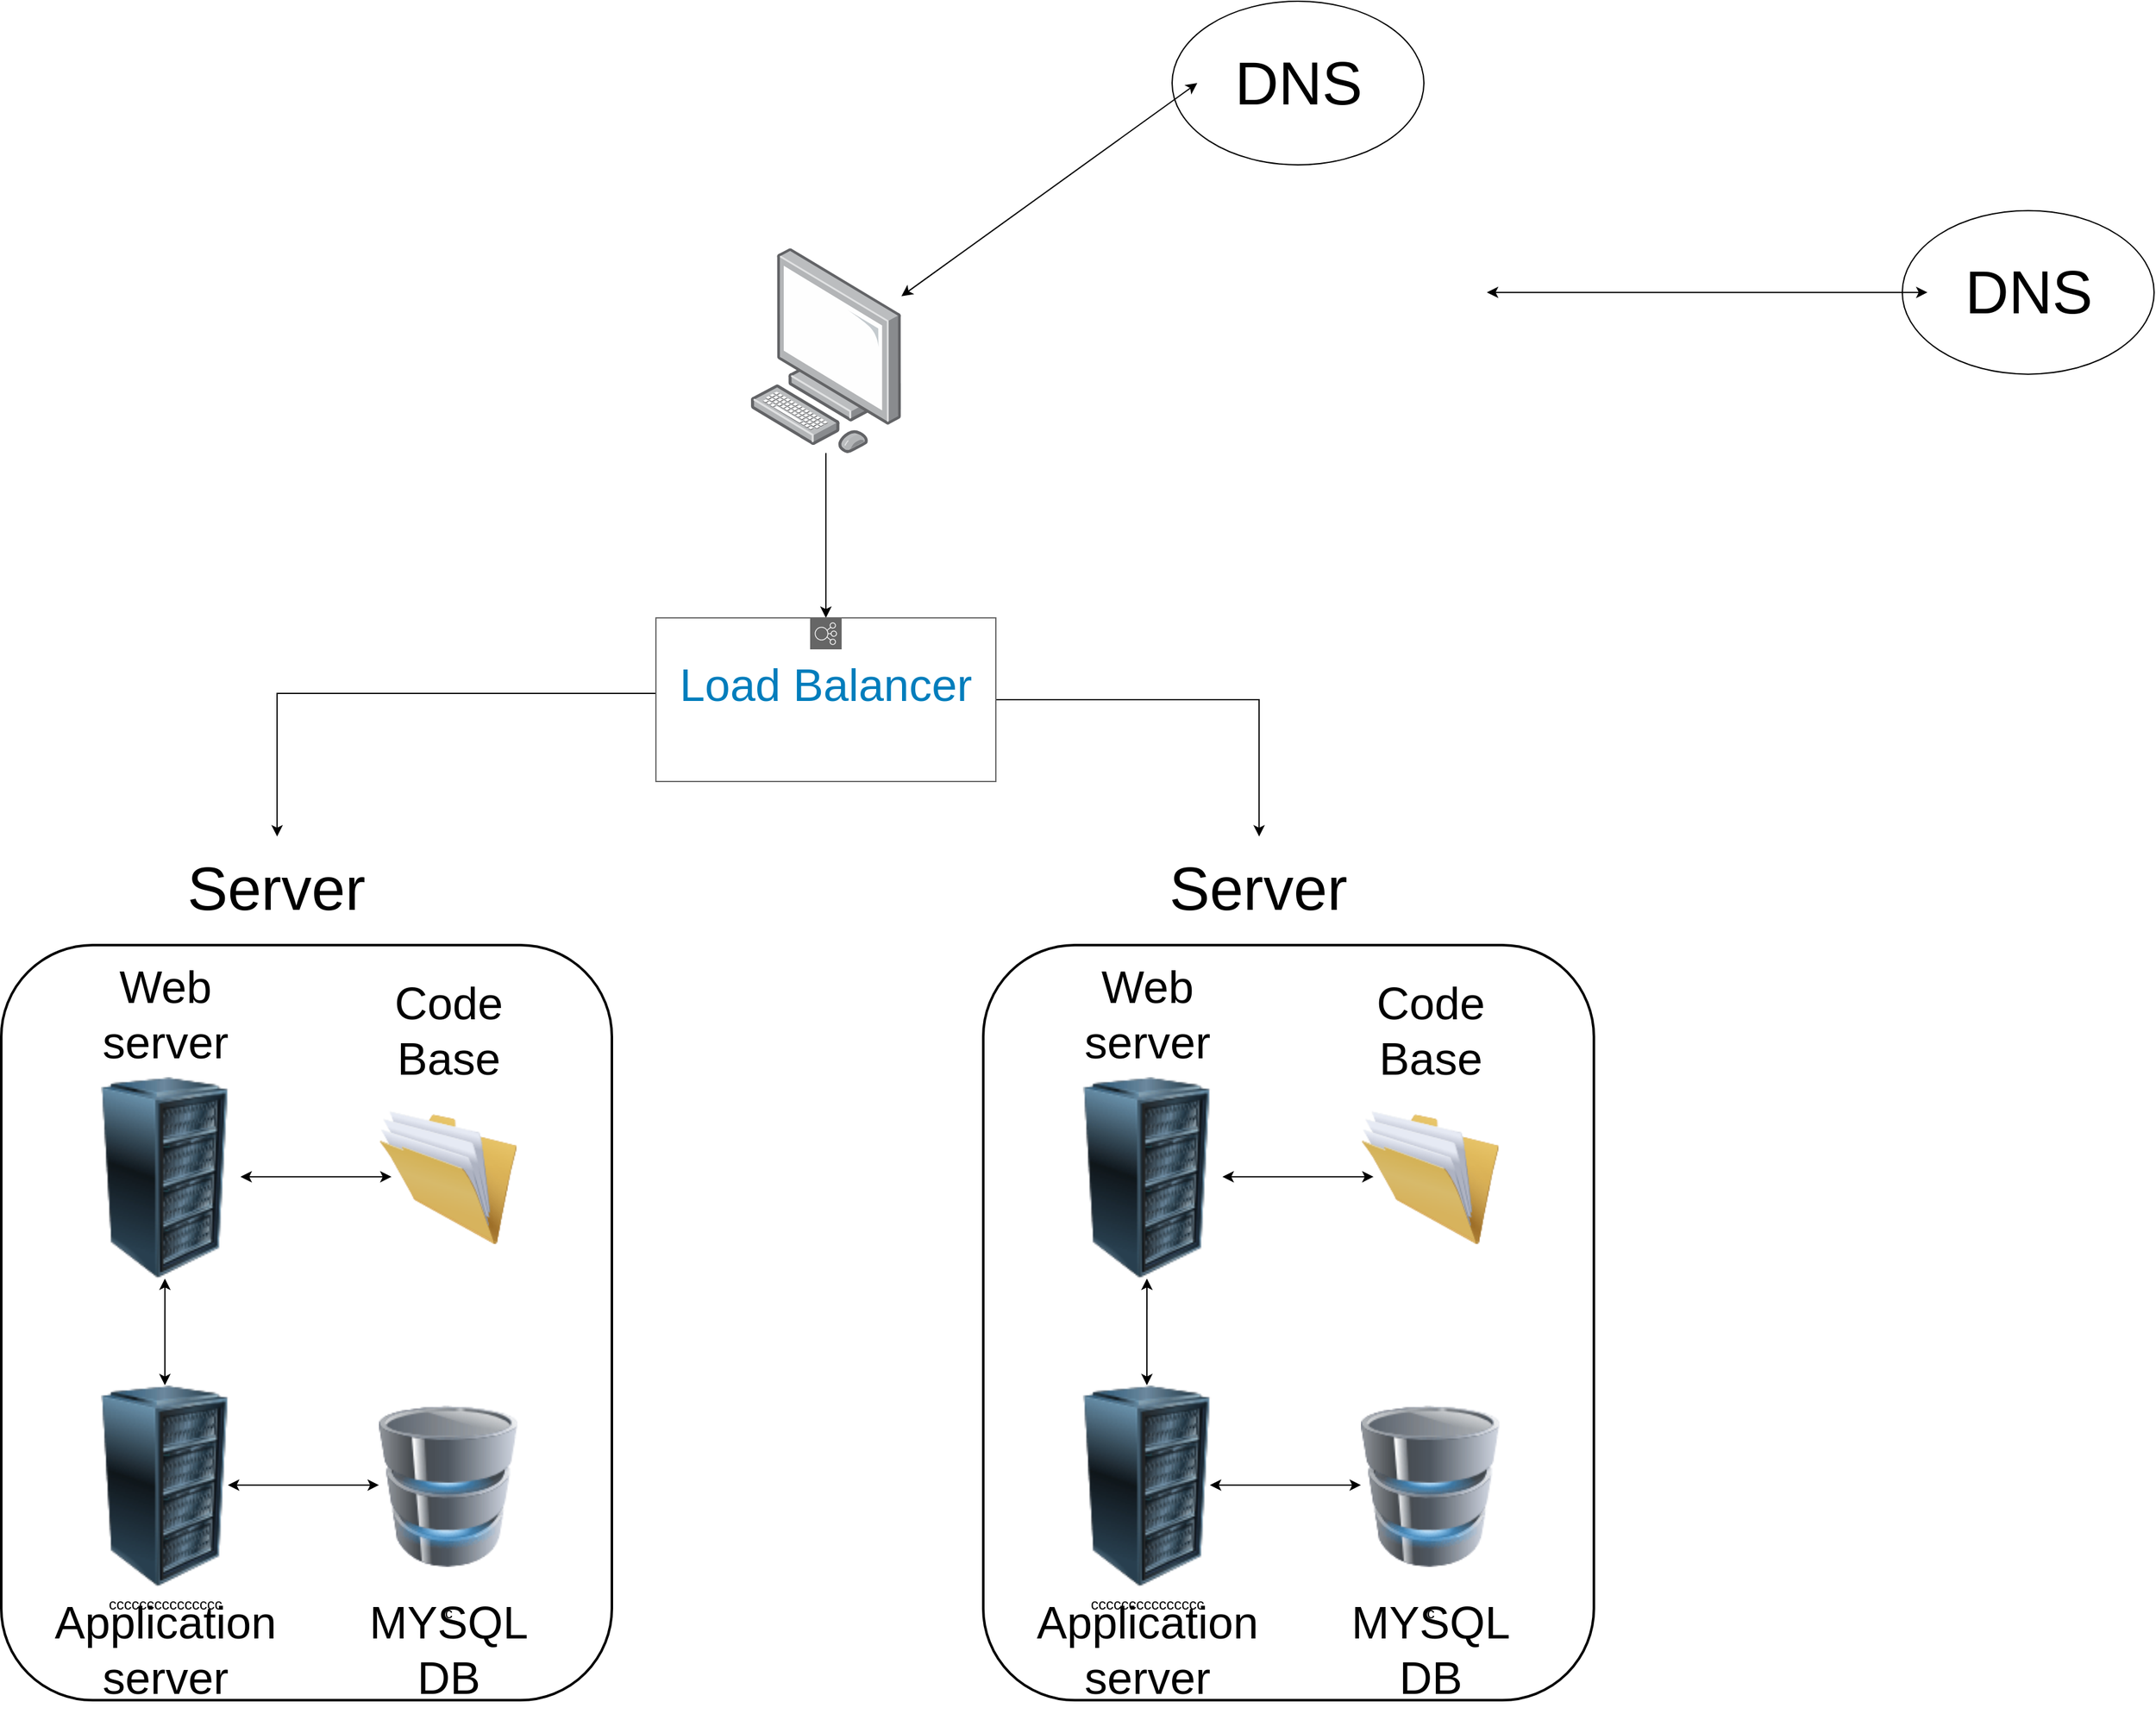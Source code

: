 <mxfile version="21.7.2" type="github">
  <diagram name="Page-1" id="822b0af5-4adb-64df-f703-e8dfc1f81529">
    <mxGraphModel dx="1600" dy="869" grid="1" gridSize="10" guides="1" tooltips="1" connect="1" arrows="1" fold="1" page="1" pageScale="1" pageWidth="1100" pageHeight="850" background="none" math="0" shadow="0">
      <root>
        <mxCell id="0" />
        <mxCell id="1" parent="0" />
        <mxCell id="ULzSa3rQIOnoUFM7LlT5-6" style="edgeStyle=orthogonalEdgeStyle;rounded=0;orthogonalLoop=1;jettySize=auto;html=1;entryX=0.51;entryY=-0.09;entryDx=0;entryDy=0;entryPerimeter=0;" edge="1" parent="1" source="ULzSa3rQIOnoUFM7LlT5-26" target="t5K60pOXcwjWEz2N4Qyh-7">
          <mxGeometry relative="1" as="geometry">
            <Array as="points">
              <mxPoint x="309" y="690" />
            </Array>
          </mxGeometry>
        </mxCell>
        <mxCell id="ULzSa3rQIOnoUFM7LlT5-27" style="edgeStyle=orthogonalEdgeStyle;rounded=0;orthogonalLoop=1;jettySize=auto;html=1;" edge="1" parent="1" source="t5K60pOXcwjWEz2N4Qyh-1" target="ULzSa3rQIOnoUFM7LlT5-26">
          <mxGeometry relative="1" as="geometry" />
        </mxCell>
        <mxCell id="t5K60pOXcwjWEz2N4Qyh-1" value="" style="image;points=[];aspect=fixed;html=1;align=center;shadow=0;dashed=0;image=img/lib/allied_telesis/computer_and_terminals/Personal_Computer.svg;" parent="1" vertex="1">
          <mxGeometry x="685" y="336.32" width="120" height="162.63" as="geometry" />
        </mxCell>
        <mxCell id="t5K60pOXcwjWEz2N4Qyh-2" value="" style="image;html=1;image=img/lib/clip_art/computers/Server_Rack_128x128.png" parent="1" vertex="1">
          <mxGeometry x="150" y="995" width="140" height="160" as="geometry" />
        </mxCell>
        <mxCell id="t5K60pOXcwjWEz2N4Qyh-4" value="ccccccccccccccc" style="image;html=1;image=img/lib/clip_art/computers/Server_Rack_128x128.png" parent="1" vertex="1">
          <mxGeometry x="150" y="1240" width="140" height="160" as="geometry" />
        </mxCell>
        <mxCell id="t5K60pOXcwjWEz2N4Qyh-5" value="" style="rounded=1;whiteSpace=wrap;html=1;fillColor=none;strokeColor=#000000;strokeWidth=2;" parent="1" vertex="1">
          <mxGeometry x="90" y="890" width="485" height="600" as="geometry" />
        </mxCell>
        <mxCell id="t5K60pOXcwjWEz2N4Qyh-6" value="" style="ellipse;whiteSpace=wrap;html=1;" parent="1" vertex="1">
          <mxGeometry x="1020" y="140" width="200" height="130" as="geometry" />
        </mxCell>
        <mxCell id="t5K60pOXcwjWEz2N4Qyh-7" value="&lt;font style=&quot;font-size: 48px;&quot;&gt;Server&lt;/font&gt;" style="text;html=1;align=center;verticalAlign=middle;resizable=0;points=[];autosize=1;strokeColor=none;fillColor=none;" parent="1" vertex="1">
          <mxGeometry x="227.5" y="810" width="160" height="70" as="geometry" />
        </mxCell>
        <mxCell id="t5K60pOXcwjWEz2N4Qyh-9" value="&lt;font style=&quot;&quot;&gt;&lt;font style=&quot;font-size: 36px;&quot;&gt;Web&lt;br&gt;server&lt;/font&gt;&lt;br&gt;&lt;/font&gt;" style="text;html=1;align=center;verticalAlign=middle;resizable=0;points=[];autosize=1;strokeColor=none;fillColor=none;" parent="1" vertex="1">
          <mxGeometry x="160" y="895" width="120" height="100" as="geometry" />
        </mxCell>
        <mxCell id="t5K60pOXcwjWEz2N4Qyh-10" value="&lt;font style=&quot;&quot;&gt;&lt;font style=&quot;font-size: 36px;&quot;&gt;Application&lt;br&gt;server&lt;/font&gt;&lt;br&gt;&lt;/font&gt;" style="text;html=1;align=center;verticalAlign=middle;resizable=0;points=[];autosize=1;strokeColor=none;fillColor=none;" parent="1" vertex="1">
          <mxGeometry x="120" y="1400" width="200" height="100" as="geometry" />
        </mxCell>
        <mxCell id="t5K60pOXcwjWEz2N4Qyh-15" value="" style="endArrow=classic;startArrow=classic;html=1;rounded=0;exitX=0.268;exitY=0.583;exitDx=0;exitDy=0;exitPerimeter=0;" parent="1" target="t5K60pOXcwjWEz2N4Qyh-2" edge="1" source="t5K60pOXcwjWEz2N4Qyh-5">
          <mxGeometry width="50" height="50" relative="1" as="geometry">
            <mxPoint x="550" y="470" as="sourcePoint" />
            <mxPoint x="600" y="420" as="targetPoint" />
          </mxGeometry>
        </mxCell>
        <mxCell id="t5K60pOXcwjWEz2N4Qyh-16" value="" style="endArrow=classic;startArrow=classic;html=1;rounded=0;entryX=0.1;entryY=0.5;entryDx=0;entryDy=0;entryPerimeter=0;" parent="1" source="t5K60pOXcwjWEz2N4Qyh-1" target="t5K60pOXcwjWEz2N4Qyh-6" edge="1">
          <mxGeometry width="50" height="50" relative="1" as="geometry">
            <mxPoint x="109.47" y="347.5" as="sourcePoint" />
            <mxPoint x="109.47" y="262.5" as="targetPoint" />
          </mxGeometry>
        </mxCell>
        <mxCell id="t5K60pOXcwjWEz2N4Qyh-17" value="&lt;font style=&quot;font-size: 48px;&quot;&gt;DNS&lt;/font&gt;" style="text;html=1;align=center;verticalAlign=middle;resizable=0;points=[];autosize=1;strokeColor=none;fillColor=none;" parent="1" vertex="1">
          <mxGeometry x="1060" y="170" width="120" height="70" as="geometry" />
        </mxCell>
        <mxCell id="t5K60pOXcwjWEz2N4Qyh-18" value="c" style="image;html=1;image=img/lib/clip_art/computers/Database_128x128.png" parent="1" vertex="1">
          <mxGeometry x="390" y="1233" width="110" height="174" as="geometry" />
        </mxCell>
        <mxCell id="t5K60pOXcwjWEz2N4Qyh-19" value="&lt;font style=&quot;&quot;&gt;&lt;span style=&quot;font-size: 36px;&quot;&gt;MYSQL&lt;br&gt;DB&lt;/span&gt;&lt;br&gt;&lt;/font&gt;" style="text;html=1;align=center;verticalAlign=middle;resizable=0;points=[];autosize=1;strokeColor=none;fillColor=none;" parent="1" vertex="1">
          <mxGeometry x="370" y="1400" width="150" height="100" as="geometry" />
        </mxCell>
        <mxCell id="t5K60pOXcwjWEz2N4Qyh-21" value="" style="endArrow=classic;startArrow=classic;html=1;rounded=0;" parent="1" edge="1">
          <mxGeometry width="50" height="50" relative="1" as="geometry">
            <mxPoint x="270" y="1319.09" as="sourcePoint" />
            <mxPoint x="390" y="1319.09" as="targetPoint" />
          </mxGeometry>
        </mxCell>
        <mxCell id="ULzSa3rQIOnoUFM7LlT5-3" value="" style="image;html=1;image=img/lib/clip_art/general/Full_Folder_128x128.png" vertex="1" parent="1">
          <mxGeometry x="390" y="1007.5" width="110" height="135" as="geometry" />
        </mxCell>
        <mxCell id="ULzSa3rQIOnoUFM7LlT5-4" value="" style="endArrow=classic;startArrow=classic;html=1;rounded=0;" edge="1" parent="1">
          <mxGeometry width="50" height="50" relative="1" as="geometry">
            <mxPoint x="280" y="1074.09" as="sourcePoint" />
            <mxPoint x="400" y="1074.09" as="targetPoint" />
          </mxGeometry>
        </mxCell>
        <mxCell id="ULzSa3rQIOnoUFM7LlT5-5" value="&lt;font style=&quot;&quot;&gt;&lt;span style=&quot;font-size: 36px;&quot;&gt;Code&lt;br&gt;Base&lt;/span&gt;&lt;br&gt;&lt;/font&gt;" style="text;html=1;align=center;verticalAlign=middle;resizable=0;points=[];autosize=1;strokeColor=none;fillColor=none;" vertex="1" parent="1">
          <mxGeometry x="390" y="907.5" width="110" height="100" as="geometry" />
        </mxCell>
        <mxCell id="ULzSa3rQIOnoUFM7LlT5-8" style="edgeStyle=orthogonalEdgeStyle;rounded=0;orthogonalLoop=1;jettySize=auto;html=1;entryX=0.51;entryY=-0.09;entryDx=0;entryDy=0;entryPerimeter=0;" edge="1" parent="1" source="ULzSa3rQIOnoUFM7LlT5-26" target="ULzSa3rQIOnoUFM7LlT5-14">
          <mxGeometry relative="1" as="geometry">
            <mxPoint x="750" y="630" as="sourcePoint" />
          </mxGeometry>
        </mxCell>
        <mxCell id="ULzSa3rQIOnoUFM7LlT5-10" value="" style="image;html=1;image=img/lib/clip_art/computers/Server_Rack_128x128.png" vertex="1" parent="1">
          <mxGeometry x="930" y="995" width="140" height="160" as="geometry" />
        </mxCell>
        <mxCell id="ULzSa3rQIOnoUFM7LlT5-11" value="ccccccccccccccc" style="image;html=1;image=img/lib/clip_art/computers/Server_Rack_128x128.png" vertex="1" parent="1">
          <mxGeometry x="930" y="1240" width="140" height="160" as="geometry" />
        </mxCell>
        <mxCell id="ULzSa3rQIOnoUFM7LlT5-12" value="" style="rounded=1;whiteSpace=wrap;html=1;fillColor=none;strokeColor=#000000;strokeWidth=2;" vertex="1" parent="1">
          <mxGeometry x="870" y="890" width="485" height="600" as="geometry" />
        </mxCell>
        <mxCell id="ULzSa3rQIOnoUFM7LlT5-13" value="" style="ellipse;whiteSpace=wrap;html=1;" vertex="1" parent="1">
          <mxGeometry x="1600" y="306.32" width="200" height="130" as="geometry" />
        </mxCell>
        <mxCell id="ULzSa3rQIOnoUFM7LlT5-14" value="&lt;font style=&quot;font-size: 48px;&quot;&gt;Server&lt;/font&gt;" style="text;html=1;align=center;verticalAlign=middle;resizable=0;points=[];autosize=1;strokeColor=none;fillColor=none;" vertex="1" parent="1">
          <mxGeometry x="1007.5" y="810" width="160" height="70" as="geometry" />
        </mxCell>
        <mxCell id="ULzSa3rQIOnoUFM7LlT5-15" value="&lt;font style=&quot;&quot;&gt;&lt;font style=&quot;font-size: 36px;&quot;&gt;Web&lt;br&gt;server&lt;/font&gt;&lt;br&gt;&lt;/font&gt;" style="text;html=1;align=center;verticalAlign=middle;resizable=0;points=[];autosize=1;strokeColor=none;fillColor=none;" vertex="1" parent="1">
          <mxGeometry x="940" y="895" width="120" height="100" as="geometry" />
        </mxCell>
        <mxCell id="ULzSa3rQIOnoUFM7LlT5-16" value="&lt;font style=&quot;&quot;&gt;&lt;font style=&quot;font-size: 36px;&quot;&gt;Application&lt;br&gt;server&lt;/font&gt;&lt;br&gt;&lt;/font&gt;" style="text;html=1;align=center;verticalAlign=middle;resizable=0;points=[];autosize=1;strokeColor=none;fillColor=none;" vertex="1" parent="1">
          <mxGeometry x="900" y="1400" width="200" height="100" as="geometry" />
        </mxCell>
        <mxCell id="ULzSa3rQIOnoUFM7LlT5-17" value="" style="endArrow=classic;startArrow=classic;html=1;rounded=0;exitX=0.268;exitY=0.583;exitDx=0;exitDy=0;exitPerimeter=0;" edge="1" parent="1" source="ULzSa3rQIOnoUFM7LlT5-12" target="ULzSa3rQIOnoUFM7LlT5-10">
          <mxGeometry width="50" height="50" relative="1" as="geometry">
            <mxPoint x="1330" y="470" as="sourcePoint" />
            <mxPoint x="1380" y="420" as="targetPoint" />
          </mxGeometry>
        </mxCell>
        <mxCell id="ULzSa3rQIOnoUFM7LlT5-18" value="" style="endArrow=classic;startArrow=classic;html=1;rounded=0;entryX=0.1;entryY=0.5;entryDx=0;entryDy=0;entryPerimeter=0;" edge="1" parent="1" target="ULzSa3rQIOnoUFM7LlT5-13">
          <mxGeometry width="50" height="50" relative="1" as="geometry">
            <mxPoint x="1270" y="371.316" as="sourcePoint" />
            <mxPoint x="889.47" y="262.5" as="targetPoint" />
          </mxGeometry>
        </mxCell>
        <mxCell id="ULzSa3rQIOnoUFM7LlT5-19" value="&lt;font style=&quot;font-size: 48px;&quot;&gt;DNS&lt;/font&gt;" style="text;html=1;align=center;verticalAlign=middle;resizable=0;points=[];autosize=1;strokeColor=none;fillColor=none;" vertex="1" parent="1">
          <mxGeometry x="1640" y="336.32" width="120" height="70" as="geometry" />
        </mxCell>
        <mxCell id="ULzSa3rQIOnoUFM7LlT5-20" value="c" style="image;html=1;image=img/lib/clip_art/computers/Database_128x128.png" vertex="1" parent="1">
          <mxGeometry x="1170" y="1233" width="110" height="174" as="geometry" />
        </mxCell>
        <mxCell id="ULzSa3rQIOnoUFM7LlT5-21" value="&lt;font style=&quot;&quot;&gt;&lt;span style=&quot;font-size: 36px;&quot;&gt;MYSQL&lt;br&gt;DB&lt;/span&gt;&lt;br&gt;&lt;/font&gt;" style="text;html=1;align=center;verticalAlign=middle;resizable=0;points=[];autosize=1;strokeColor=none;fillColor=none;" vertex="1" parent="1">
          <mxGeometry x="1150" y="1400" width="150" height="100" as="geometry" />
        </mxCell>
        <mxCell id="ULzSa3rQIOnoUFM7LlT5-22" value="" style="endArrow=classic;startArrow=classic;html=1;rounded=0;" edge="1" parent="1">
          <mxGeometry width="50" height="50" relative="1" as="geometry">
            <mxPoint x="1050" y="1319.09" as="sourcePoint" />
            <mxPoint x="1170" y="1319.09" as="targetPoint" />
          </mxGeometry>
        </mxCell>
        <mxCell id="ULzSa3rQIOnoUFM7LlT5-23" value="" style="image;html=1;image=img/lib/clip_art/general/Full_Folder_128x128.png" vertex="1" parent="1">
          <mxGeometry x="1170" y="1007.5" width="110" height="135" as="geometry" />
        </mxCell>
        <mxCell id="ULzSa3rQIOnoUFM7LlT5-24" value="" style="endArrow=classic;startArrow=classic;html=1;rounded=0;" edge="1" parent="1">
          <mxGeometry width="50" height="50" relative="1" as="geometry">
            <mxPoint x="1060" y="1074.09" as="sourcePoint" />
            <mxPoint x="1180" y="1074.09" as="targetPoint" />
          </mxGeometry>
        </mxCell>
        <mxCell id="ULzSa3rQIOnoUFM7LlT5-25" value="&lt;font style=&quot;&quot;&gt;&lt;span style=&quot;font-size: 36px;&quot;&gt;Code&lt;br&gt;Base&lt;/span&gt;&lt;br&gt;&lt;/font&gt;" style="text;html=1;align=center;verticalAlign=middle;resizable=0;points=[];autosize=1;strokeColor=none;fillColor=none;" vertex="1" parent="1">
          <mxGeometry x="1170" y="907.5" width="110" height="100" as="geometry" />
        </mxCell>
        <mxCell id="ULzSa3rQIOnoUFM7LlT5-26" value="&lt;font style=&quot;font-size: 36px;&quot;&gt;Load &lt;/font&gt;&lt;font style=&quot;font-size: 36px;&quot;&gt;Balancer&lt;/font&gt;" style="sketch=0;outlineConnect=0;gradientColor=none;html=1;whiteSpace=wrap;fontSize=12;fontStyle=0;shape=mxgraph.aws4.groupCenter;grIcon=mxgraph.aws4.group_elastic_load_balancing;grStroke=1;strokeColor=#666666;fillColor=none;verticalAlign=top;align=center;fontColor=#007DBC;dashed=0;spacingTop=25;" vertex="1" parent="1">
          <mxGeometry x="610" y="630" width="270" height="130" as="geometry" />
        </mxCell>
      </root>
    </mxGraphModel>
  </diagram>
</mxfile>
